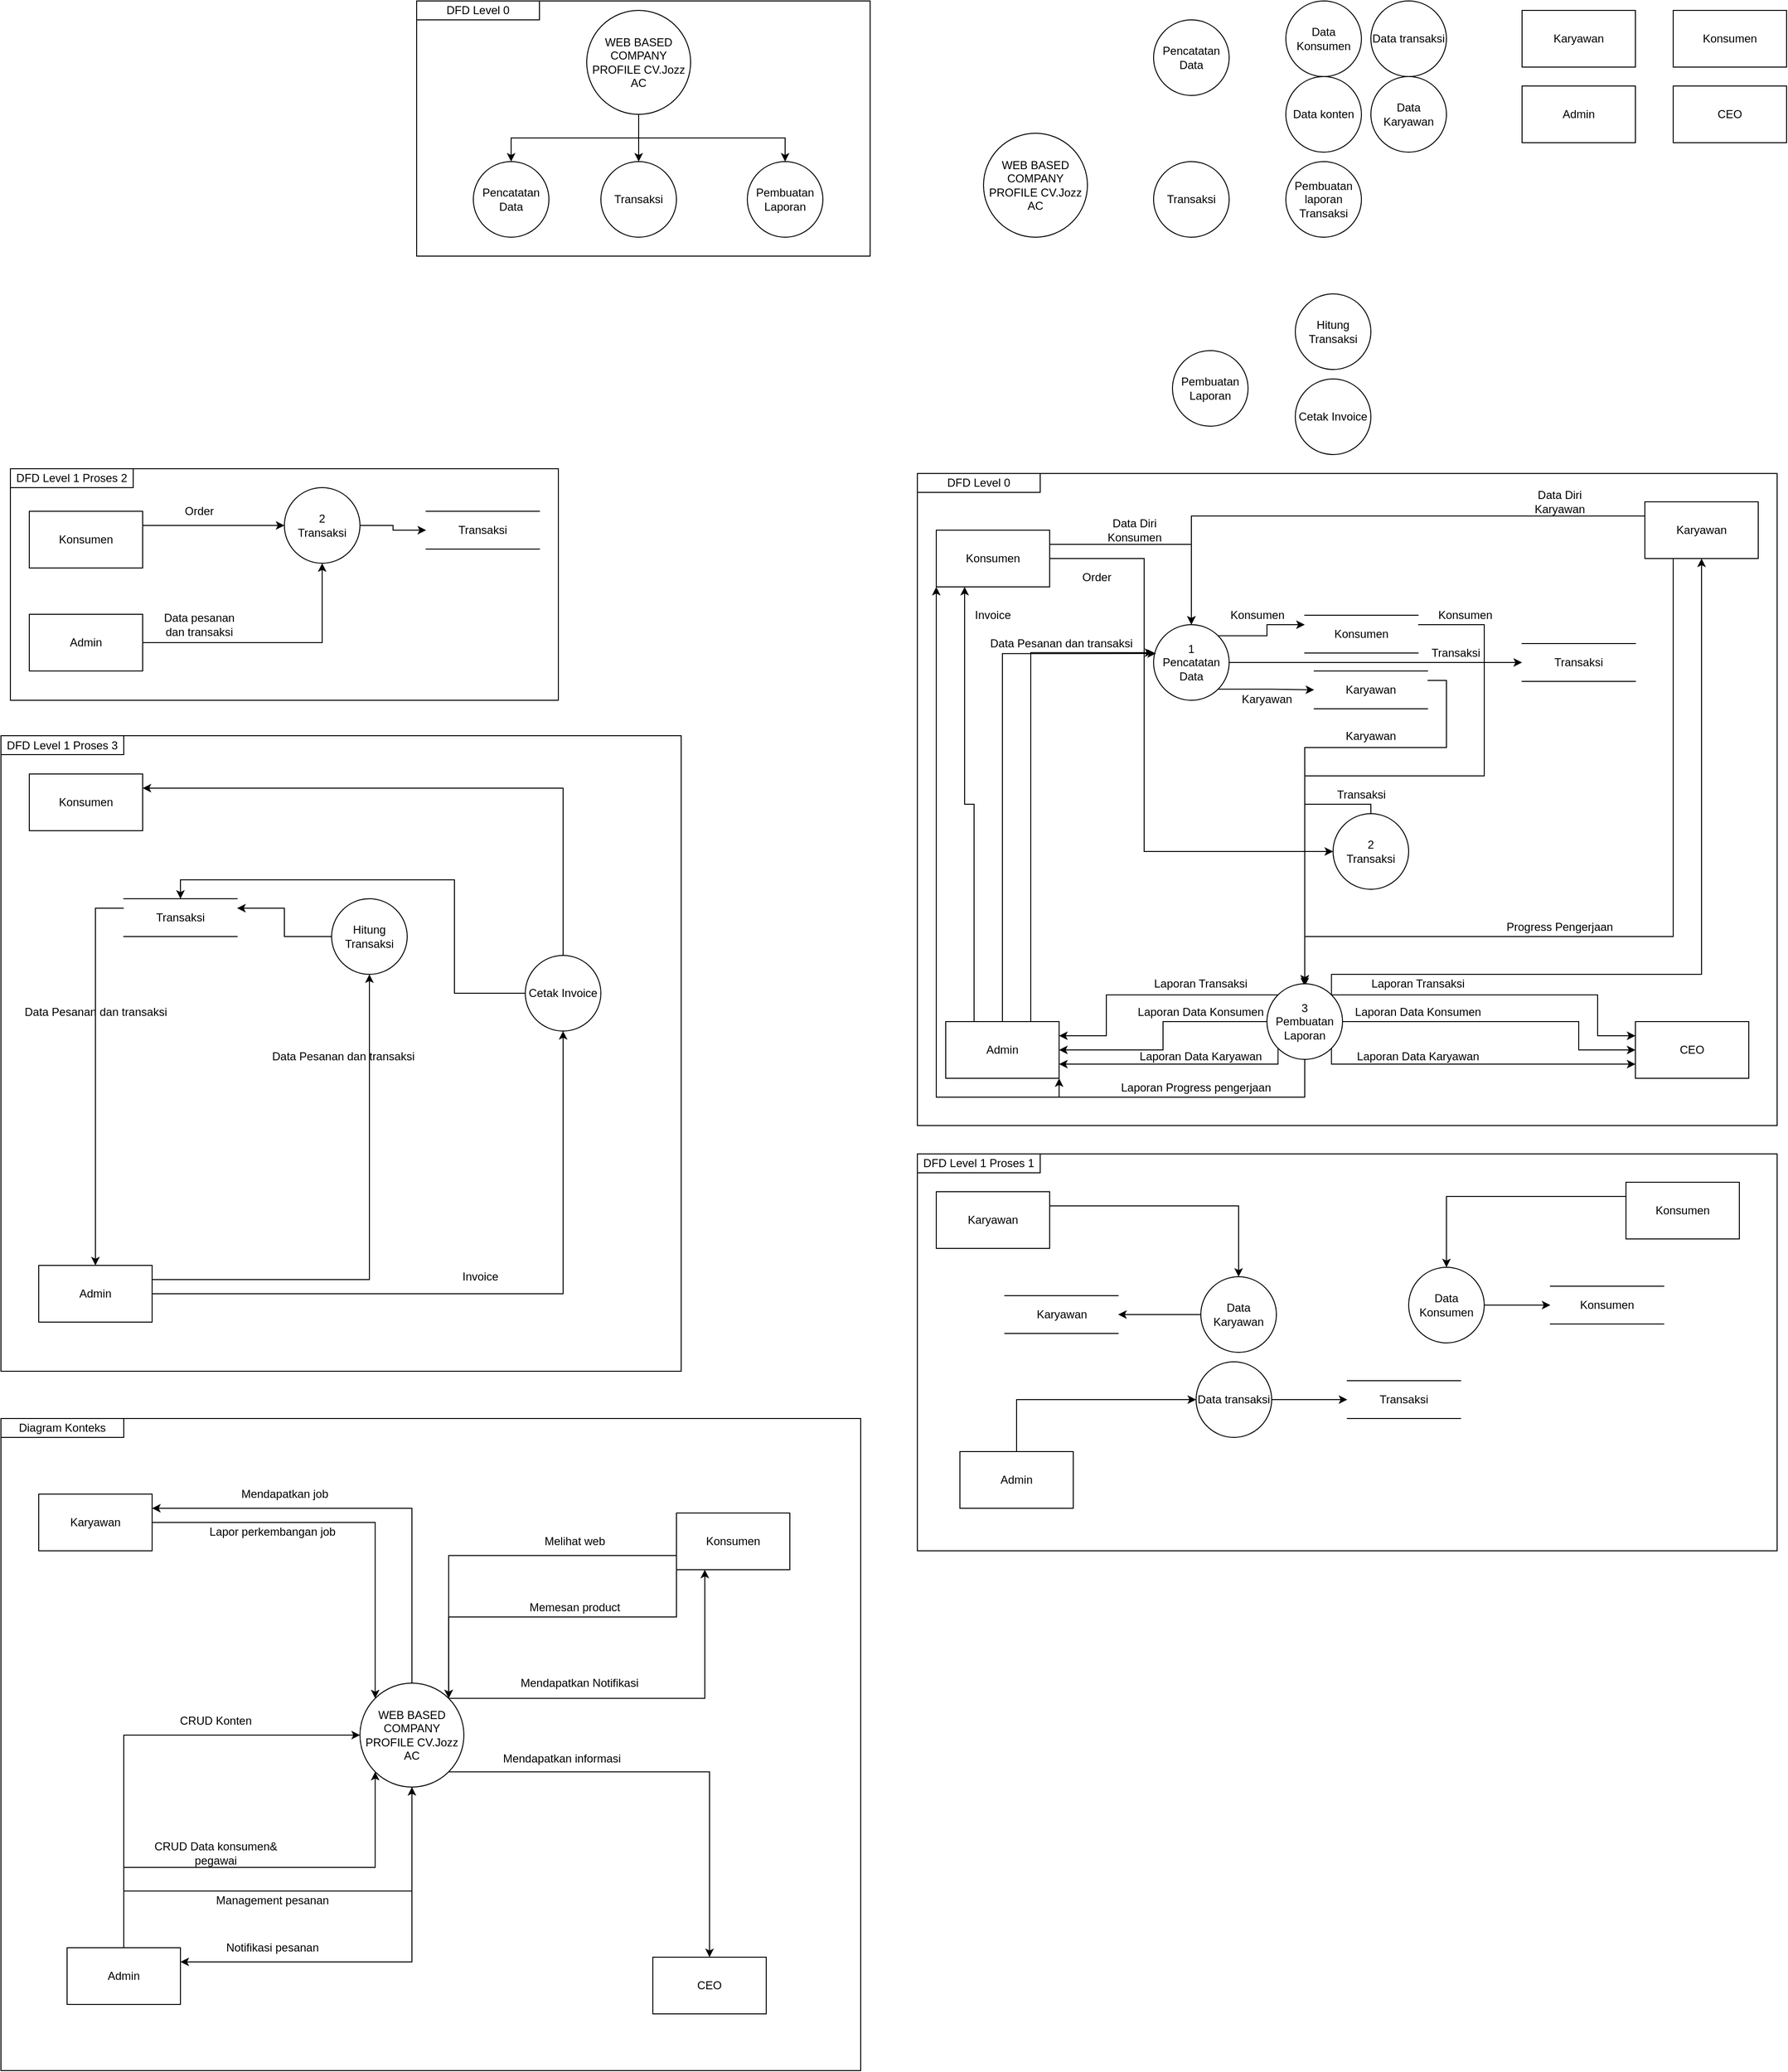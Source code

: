 <mxfile version="13.7.9" type="device"><diagram id="e4v9_pBSgpjCEzxQs9Ko" name="Page-1"><mxGraphModel dx="2707" dy="1027" grid="1" gridSize="10" guides="1" tooltips="1" connect="1" arrows="1" fold="1" page="1" pageScale="1" pageWidth="850" pageHeight="1100" math="0" shadow="0"><root><mxCell id="0"/><mxCell id="1" parent="0"/><mxCell id="_ebCWN8r6KF9D58m2_oJ-21" value="" style="rounded=0;whiteSpace=wrap;html=1;" vertex="1" parent="1"><mxGeometry x="-600" y="30" width="480" height="270" as="geometry"/></mxCell><mxCell id="_ebCWN8r6KF9D58m2_oJ-1" value="Pencatatan Data" style="ellipse;whiteSpace=wrap;html=1;aspect=fixed;" vertex="1" parent="1"><mxGeometry x="-540" y="200" width="80" height="80" as="geometry"/></mxCell><mxCell id="_ebCWN8r6KF9D58m2_oJ-2" value="Pembuatan Laporan" style="ellipse;whiteSpace=wrap;html=1;aspect=fixed;" vertex="1" parent="1"><mxGeometry x="-250" y="200" width="80" height="80" as="geometry"/></mxCell><mxCell id="_ebCWN8r6KF9D58m2_oJ-3" value="Transaksi" style="ellipse;whiteSpace=wrap;html=1;aspect=fixed;" vertex="1" parent="1"><mxGeometry x="-405" y="200" width="80" height="80" as="geometry"/></mxCell><mxCell id="_ebCWN8r6KF9D58m2_oJ-4" value="Data Konsumen" style="ellipse;whiteSpace=wrap;html=1;aspect=fixed;" vertex="1" parent="1"><mxGeometry x="320" y="30" width="80" height="80" as="geometry"/></mxCell><mxCell id="_ebCWN8r6KF9D58m2_oJ-5" value="Data konten" style="ellipse;whiteSpace=wrap;html=1;aspect=fixed;" vertex="1" parent="1"><mxGeometry x="320" y="110" width="80" height="80" as="geometry"/></mxCell><mxCell id="_ebCWN8r6KF9D58m2_oJ-6" value="Data transaksi" style="ellipse;whiteSpace=wrap;html=1;aspect=fixed;" vertex="1" parent="1"><mxGeometry x="410" y="30" width="80" height="80" as="geometry"/></mxCell><mxCell id="_ebCWN8r6KF9D58m2_oJ-7" value="Data Karyawan" style="ellipse;whiteSpace=wrap;html=1;aspect=fixed;" vertex="1" parent="1"><mxGeometry x="410" y="110" width="80" height="80" as="geometry"/></mxCell><mxCell id="_ebCWN8r6KF9D58m2_oJ-8" value="Pembuatan laporan Transaksi" style="ellipse;whiteSpace=wrap;html=1;aspect=fixed;" vertex="1" parent="1"><mxGeometry x="320" y="200" width="80" height="80" as="geometry"/></mxCell><mxCell id="_ebCWN8r6KF9D58m2_oJ-10" value="Hitung Transaksi" style="ellipse;whiteSpace=wrap;html=1;aspect=fixed;" vertex="1" parent="1"><mxGeometry x="330" y="340" width="80" height="80" as="geometry"/></mxCell><mxCell id="_ebCWN8r6KF9D58m2_oJ-11" value="Cetak Invoice" style="ellipse;whiteSpace=wrap;html=1;aspect=fixed;" vertex="1" parent="1"><mxGeometry x="330" y="430" width="80" height="80" as="geometry"/></mxCell><mxCell id="_ebCWN8r6KF9D58m2_oJ-12" value="Karyawan" style="rounded=0;whiteSpace=wrap;html=1;" vertex="1" parent="1"><mxGeometry x="570" y="40" width="120" height="60" as="geometry"/></mxCell><mxCell id="_ebCWN8r6KF9D58m2_oJ-13" value="Konsumen" style="rounded=0;whiteSpace=wrap;html=1;" vertex="1" parent="1"><mxGeometry x="730" y="40" width="120" height="60" as="geometry"/></mxCell><mxCell id="_ebCWN8r6KF9D58m2_oJ-14" value="Admin" style="rounded=0;whiteSpace=wrap;html=1;" vertex="1" parent="1"><mxGeometry x="570" y="120" width="120" height="60" as="geometry"/></mxCell><mxCell id="_ebCWN8r6KF9D58m2_oJ-15" value="CEO" style="rounded=0;whiteSpace=wrap;html=1;" vertex="1" parent="1"><mxGeometry x="730" y="120" width="120" height="60" as="geometry"/></mxCell><mxCell id="_ebCWN8r6KF9D58m2_oJ-16" value="WEB BASED COMPANY PROFILE CV.Jozz AC" style="ellipse;whiteSpace=wrap;html=1;aspect=fixed;" vertex="1" parent="1"><mxGeometry y="170" width="110" height="110" as="geometry"/></mxCell><mxCell id="_ebCWN8r6KF9D58m2_oJ-18" style="edgeStyle=orthogonalEdgeStyle;rounded=0;orthogonalLoop=1;jettySize=auto;html=1;exitX=0.5;exitY=1;exitDx=0;exitDy=0;entryX=0.5;entryY=0;entryDx=0;entryDy=0;" edge="1" parent="1" source="_ebCWN8r6KF9D58m2_oJ-17" target="_ebCWN8r6KF9D58m2_oJ-1"><mxGeometry relative="1" as="geometry"/></mxCell><mxCell id="_ebCWN8r6KF9D58m2_oJ-19" style="edgeStyle=orthogonalEdgeStyle;rounded=0;orthogonalLoop=1;jettySize=auto;html=1;exitX=0.5;exitY=1;exitDx=0;exitDy=0;" edge="1" parent="1" source="_ebCWN8r6KF9D58m2_oJ-17" target="_ebCWN8r6KF9D58m2_oJ-2"><mxGeometry relative="1" as="geometry"/></mxCell><mxCell id="_ebCWN8r6KF9D58m2_oJ-20" style="edgeStyle=orthogonalEdgeStyle;rounded=0;orthogonalLoop=1;jettySize=auto;html=1;exitX=0.5;exitY=1;exitDx=0;exitDy=0;entryX=0.5;entryY=0;entryDx=0;entryDy=0;" edge="1" parent="1" source="_ebCWN8r6KF9D58m2_oJ-17" target="_ebCWN8r6KF9D58m2_oJ-3"><mxGeometry relative="1" as="geometry"/></mxCell><mxCell id="_ebCWN8r6KF9D58m2_oJ-17" value="WEB BASED COMPANY PROFILE CV.Jozz AC" style="ellipse;whiteSpace=wrap;html=1;aspect=fixed;" vertex="1" parent="1"><mxGeometry x="-420" y="40" width="110" height="110" as="geometry"/></mxCell><mxCell id="_ebCWN8r6KF9D58m2_oJ-22" value="DFD Level 0" style="text;html=1;strokeColor=black;fillColor=none;align=center;verticalAlign=middle;whiteSpace=wrap;rounded=0;" vertex="1" parent="1"><mxGeometry x="-600" y="30" width="130" height="20" as="geometry"/></mxCell><mxCell id="_ebCWN8r6KF9D58m2_oJ-24" value="" style="rounded=0;whiteSpace=wrap;html=1;" vertex="1" parent="1"><mxGeometry x="-70" y="530" width="910" height="690" as="geometry"/></mxCell><mxCell id="_ebCWN8r6KF9D58m2_oJ-25" value="DFD Level 0" style="text;html=1;strokeColor=black;fillColor=none;align=center;verticalAlign=middle;whiteSpace=wrap;rounded=0;" vertex="1" parent="1"><mxGeometry x="-70" y="530" width="130" height="20" as="geometry"/></mxCell><mxCell id="_ebCWN8r6KF9D58m2_oJ-26" value="Pencatatan Data" style="ellipse;whiteSpace=wrap;html=1;aspect=fixed;" vertex="1" parent="1"><mxGeometry x="180" y="50" width="80" height="80" as="geometry"/></mxCell><mxCell id="_ebCWN8r6KF9D58m2_oJ-27" value="Pembuatan Laporan" style="ellipse;whiteSpace=wrap;html=1;aspect=fixed;" vertex="1" parent="1"><mxGeometry x="200" y="400" width="80" height="80" as="geometry"/></mxCell><mxCell id="_ebCWN8r6KF9D58m2_oJ-28" value="Transaksi" style="ellipse;whiteSpace=wrap;html=1;aspect=fixed;" vertex="1" parent="1"><mxGeometry x="180" y="200" width="80" height="80" as="geometry"/></mxCell><mxCell id="_ebCWN8r6KF9D58m2_oJ-40" style="edgeStyle=orthogonalEdgeStyle;rounded=0;orthogonalLoop=1;jettySize=auto;html=1;exitX=1;exitY=0;exitDx=0;exitDy=0;entryX=0;entryY=0.25;entryDx=0;entryDy=0;" edge="1" parent="1" source="_ebCWN8r6KF9D58m2_oJ-29" target="_ebCWN8r6KF9D58m2_oJ-37"><mxGeometry relative="1" as="geometry"/></mxCell><mxCell id="_ebCWN8r6KF9D58m2_oJ-41" style="edgeStyle=orthogonalEdgeStyle;rounded=0;orthogonalLoop=1;jettySize=auto;html=1;exitX=1;exitY=1;exitDx=0;exitDy=0;entryX=0;entryY=0.5;entryDx=0;entryDy=0;" edge="1" parent="1" source="_ebCWN8r6KF9D58m2_oJ-29" target="_ebCWN8r6KF9D58m2_oJ-39"><mxGeometry relative="1" as="geometry"/></mxCell><mxCell id="_ebCWN8r6KF9D58m2_oJ-57" style="edgeStyle=orthogonalEdgeStyle;rounded=0;orthogonalLoop=1;jettySize=auto;html=1;exitX=1;exitY=0.5;exitDx=0;exitDy=0;entryX=0;entryY=0.5;entryDx=0;entryDy=0;" edge="1" parent="1" source="_ebCWN8r6KF9D58m2_oJ-29" target="_ebCWN8r6KF9D58m2_oJ-56"><mxGeometry relative="1" as="geometry"><Array as="points"><mxPoint x="560" y="730"/></Array></mxGeometry></mxCell><mxCell id="_ebCWN8r6KF9D58m2_oJ-29" value="1&lt;br&gt;Pencatatan Data" style="ellipse;whiteSpace=wrap;html=1;aspect=fixed;" vertex="1" parent="1"><mxGeometry x="180" y="690" width="80" height="80" as="geometry"/></mxCell><mxCell id="_ebCWN8r6KF9D58m2_oJ-42" style="edgeStyle=orthogonalEdgeStyle;rounded=0;orthogonalLoop=1;jettySize=auto;html=1;exitX=0;exitY=0.25;exitDx=0;exitDy=0;entryX=0.5;entryY=0;entryDx=0;entryDy=0;" edge="1" parent="1" source="_ebCWN8r6KF9D58m2_oJ-30" target="_ebCWN8r6KF9D58m2_oJ-29"><mxGeometry relative="1" as="geometry"/></mxCell><mxCell id="_ebCWN8r6KF9D58m2_oJ-72" style="edgeStyle=orthogonalEdgeStyle;rounded=0;orthogonalLoop=1;jettySize=auto;html=1;exitX=0.25;exitY=1;exitDx=0;exitDy=0;" edge="1" parent="1" source="_ebCWN8r6KF9D58m2_oJ-30" target="_ebCWN8r6KF9D58m2_oJ-45"><mxGeometry relative="1" as="geometry"><Array as="points"><mxPoint x="730" y="1020"/><mxPoint x="340" y="1020"/></Array></mxGeometry></mxCell><mxCell id="_ebCWN8r6KF9D58m2_oJ-30" value="Karyawan" style="rounded=0;whiteSpace=wrap;html=1;" vertex="1" parent="1"><mxGeometry x="700" y="560" width="120" height="60" as="geometry"/></mxCell><mxCell id="_ebCWN8r6KF9D58m2_oJ-34" style="edgeStyle=orthogonalEdgeStyle;rounded=0;orthogonalLoop=1;jettySize=auto;html=1;exitX=1;exitY=0.25;exitDx=0;exitDy=0;entryX=0.5;entryY=0;entryDx=0;entryDy=0;" edge="1" parent="1" source="_ebCWN8r6KF9D58m2_oJ-31" target="_ebCWN8r6KF9D58m2_oJ-29"><mxGeometry relative="1" as="geometry"/></mxCell><mxCell id="_ebCWN8r6KF9D58m2_oJ-52" style="edgeStyle=orthogonalEdgeStyle;rounded=0;orthogonalLoop=1;jettySize=auto;html=1;exitX=1;exitY=0.5;exitDx=0;exitDy=0;entryX=0;entryY=0.5;entryDx=0;entryDy=0;" edge="1" parent="1" source="_ebCWN8r6KF9D58m2_oJ-31" target="_ebCWN8r6KF9D58m2_oJ-44"><mxGeometry relative="1" as="geometry"><Array as="points"><mxPoint x="170" y="620"/><mxPoint x="170" y="930"/></Array></mxGeometry></mxCell><mxCell id="_ebCWN8r6KF9D58m2_oJ-31" value="Konsumen" style="rounded=0;whiteSpace=wrap;html=1;" vertex="1" parent="1"><mxGeometry x="-50" y="590" width="120" height="60" as="geometry"/></mxCell><mxCell id="_ebCWN8r6KF9D58m2_oJ-32" value="CEO" style="rounded=0;whiteSpace=wrap;html=1;" vertex="1" parent="1"><mxGeometry x="690" y="1110" width="120" height="60" as="geometry"/></mxCell><mxCell id="_ebCWN8r6KF9D58m2_oJ-85" style="edgeStyle=orthogonalEdgeStyle;rounded=0;orthogonalLoop=1;jettySize=auto;html=1;exitX=0.5;exitY=0;exitDx=0;exitDy=0;entryX=0.031;entryY=0.382;entryDx=0;entryDy=0;entryPerimeter=0;" edge="1" parent="1" source="_ebCWN8r6KF9D58m2_oJ-33" target="_ebCWN8r6KF9D58m2_oJ-29"><mxGeometry relative="1" as="geometry"><Array as="points"><mxPoint x="20" y="721"/></Array></mxGeometry></mxCell><mxCell id="_ebCWN8r6KF9D58m2_oJ-86" style="edgeStyle=orthogonalEdgeStyle;rounded=0;orthogonalLoop=1;jettySize=auto;html=1;exitX=0.75;exitY=0;exitDx=0;exitDy=0;entryX=-0.004;entryY=0.37;entryDx=0;entryDy=0;entryPerimeter=0;" edge="1" parent="1" source="_ebCWN8r6KF9D58m2_oJ-33" target="_ebCWN8r6KF9D58m2_oJ-29"><mxGeometry relative="1" as="geometry"/></mxCell><mxCell id="_ebCWN8r6KF9D58m2_oJ-89" style="edgeStyle=orthogonalEdgeStyle;rounded=0;orthogonalLoop=1;jettySize=auto;html=1;exitX=0.25;exitY=0;exitDx=0;exitDy=0;entryX=0.25;entryY=1;entryDx=0;entryDy=0;" edge="1" parent="1" source="_ebCWN8r6KF9D58m2_oJ-33" target="_ebCWN8r6KF9D58m2_oJ-31"><mxGeometry relative="1" as="geometry"/></mxCell><mxCell id="_ebCWN8r6KF9D58m2_oJ-33" value="Admin" style="rounded=0;whiteSpace=wrap;html=1;" vertex="1" parent="1"><mxGeometry x="-40" y="1110" width="120" height="60" as="geometry"/></mxCell><mxCell id="_ebCWN8r6KF9D58m2_oJ-35" value="Data Diri Konsumen" style="text;html=1;strokeColor=none;fillColor=none;align=center;verticalAlign=middle;whiteSpace=wrap;rounded=0;" vertex="1" parent="1"><mxGeometry x="110" y="580" width="100" height="20" as="geometry"/></mxCell><mxCell id="_ebCWN8r6KF9D58m2_oJ-47" style="edgeStyle=orthogonalEdgeStyle;rounded=0;orthogonalLoop=1;jettySize=auto;html=1;exitX=1;exitY=0.25;exitDx=0;exitDy=0;entryX=0.5;entryY=0;entryDx=0;entryDy=0;" edge="1" parent="1" source="_ebCWN8r6KF9D58m2_oJ-37" target="_ebCWN8r6KF9D58m2_oJ-45"><mxGeometry relative="1" as="geometry"><mxPoint x="370" y="895" as="targetPoint"/><Array as="points"><mxPoint x="530" y="690"/><mxPoint x="530" y="850"/><mxPoint x="340" y="850"/></Array></mxGeometry></mxCell><mxCell id="_ebCWN8r6KF9D58m2_oJ-37" value="Konsumen" style="shape=partialRectangle;whiteSpace=wrap;html=1;left=0;right=0;fillColor=none;" vertex="1" parent="1"><mxGeometry x="340" y="680" width="120" height="40" as="geometry"/></mxCell><mxCell id="_ebCWN8r6KF9D58m2_oJ-48" style="edgeStyle=orthogonalEdgeStyle;rounded=0;orthogonalLoop=1;jettySize=auto;html=1;exitX=1;exitY=0.25;exitDx=0;exitDy=0;" edge="1" parent="1" source="_ebCWN8r6KF9D58m2_oJ-39"><mxGeometry relative="1" as="geometry"><mxPoint x="340" y="1072.743" as="targetPoint"/><Array as="points"><mxPoint x="490" y="749"/><mxPoint x="490" y="820"/><mxPoint x="340" y="820"/></Array></mxGeometry></mxCell><mxCell id="_ebCWN8r6KF9D58m2_oJ-39" value="Karyawan" style="shape=partialRectangle;whiteSpace=wrap;html=1;left=0;right=0;fillColor=none;" vertex="1" parent="1"><mxGeometry x="350" y="739" width="120" height="40" as="geometry"/></mxCell><mxCell id="_ebCWN8r6KF9D58m2_oJ-43" value="Data Diri Karyawan" style="text;html=1;strokeColor=none;fillColor=none;align=center;verticalAlign=middle;whiteSpace=wrap;rounded=0;" vertex="1" parent="1"><mxGeometry x="560" y="550" width="100" height="20" as="geometry"/></mxCell><mxCell id="_ebCWN8r6KF9D58m2_oJ-54" style="edgeStyle=orthogonalEdgeStyle;rounded=0;orthogonalLoop=1;jettySize=auto;html=1;exitX=0.5;exitY=0;exitDx=0;exitDy=0;entryX=0.5;entryY=0;entryDx=0;entryDy=0;" edge="1" parent="1" source="_ebCWN8r6KF9D58m2_oJ-44" target="_ebCWN8r6KF9D58m2_oJ-45"><mxGeometry relative="1" as="geometry"><Array as="points"><mxPoint x="410" y="880"/><mxPoint x="340" y="880"/></Array></mxGeometry></mxCell><mxCell id="_ebCWN8r6KF9D58m2_oJ-44" value="2&lt;br&gt;Transaksi" style="ellipse;whiteSpace=wrap;html=1;aspect=fixed;" vertex="1" parent="1"><mxGeometry x="370" y="890" width="80" height="80" as="geometry"/></mxCell><mxCell id="_ebCWN8r6KF9D58m2_oJ-64" style="edgeStyle=orthogonalEdgeStyle;rounded=0;orthogonalLoop=1;jettySize=auto;html=1;exitX=0;exitY=0;exitDx=0;exitDy=0;entryX=1;entryY=0.25;entryDx=0;entryDy=0;" edge="1" parent="1" source="_ebCWN8r6KF9D58m2_oJ-45" target="_ebCWN8r6KF9D58m2_oJ-33"><mxGeometry relative="1" as="geometry"><Array as="points"><mxPoint x="130" y="1082"/><mxPoint x="130" y="1125"/></Array></mxGeometry></mxCell><mxCell id="_ebCWN8r6KF9D58m2_oJ-65" style="edgeStyle=orthogonalEdgeStyle;rounded=0;orthogonalLoop=1;jettySize=auto;html=1;exitX=0;exitY=0.5;exitDx=0;exitDy=0;entryX=1;entryY=0.5;entryDx=0;entryDy=0;" edge="1" parent="1" source="_ebCWN8r6KF9D58m2_oJ-45" target="_ebCWN8r6KF9D58m2_oJ-33"><mxGeometry relative="1" as="geometry"/></mxCell><mxCell id="_ebCWN8r6KF9D58m2_oJ-66" style="edgeStyle=orthogonalEdgeStyle;rounded=0;orthogonalLoop=1;jettySize=auto;html=1;exitX=0;exitY=1;exitDx=0;exitDy=0;entryX=1;entryY=0.75;entryDx=0;entryDy=0;" edge="1" parent="1" source="_ebCWN8r6KF9D58m2_oJ-45" target="_ebCWN8r6KF9D58m2_oJ-33"><mxGeometry relative="1" as="geometry"><Array as="points"><mxPoint x="312" y="1155"/></Array></mxGeometry></mxCell><mxCell id="_ebCWN8r6KF9D58m2_oJ-67" style="edgeStyle=orthogonalEdgeStyle;rounded=0;orthogonalLoop=1;jettySize=auto;html=1;exitX=1;exitY=0;exitDx=0;exitDy=0;entryX=0;entryY=0.25;entryDx=0;entryDy=0;" edge="1" parent="1" source="_ebCWN8r6KF9D58m2_oJ-45" target="_ebCWN8r6KF9D58m2_oJ-32"><mxGeometry relative="1" as="geometry"><Array as="points"><mxPoint x="650" y="1082"/><mxPoint x="650" y="1125"/></Array></mxGeometry></mxCell><mxCell id="_ebCWN8r6KF9D58m2_oJ-68" style="edgeStyle=orthogonalEdgeStyle;rounded=0;orthogonalLoop=1;jettySize=auto;html=1;exitX=1;exitY=0.5;exitDx=0;exitDy=0;" edge="1" parent="1" source="_ebCWN8r6KF9D58m2_oJ-45" target="_ebCWN8r6KF9D58m2_oJ-32"><mxGeometry relative="1" as="geometry"><Array as="points"><mxPoint x="630" y="1110"/><mxPoint x="630" y="1140"/></Array></mxGeometry></mxCell><mxCell id="_ebCWN8r6KF9D58m2_oJ-69" style="edgeStyle=orthogonalEdgeStyle;rounded=0;orthogonalLoop=1;jettySize=auto;html=1;exitX=1;exitY=1;exitDx=0;exitDy=0;entryX=0;entryY=0.75;entryDx=0;entryDy=0;" edge="1" parent="1" source="_ebCWN8r6KF9D58m2_oJ-45" target="_ebCWN8r6KF9D58m2_oJ-32"><mxGeometry relative="1" as="geometry"><Array as="points"><mxPoint x="368" y="1155"/></Array></mxGeometry></mxCell><mxCell id="_ebCWN8r6KF9D58m2_oJ-70" style="edgeStyle=orthogonalEdgeStyle;rounded=0;orthogonalLoop=1;jettySize=auto;html=1;exitX=1;exitY=0;exitDx=0;exitDy=0;" edge="1" parent="1" source="_ebCWN8r6KF9D58m2_oJ-45" target="_ebCWN8r6KF9D58m2_oJ-30"><mxGeometry relative="1" as="geometry"><Array as="points"><mxPoint x="368" y="1060"/><mxPoint x="760" y="1060"/></Array></mxGeometry></mxCell><mxCell id="_ebCWN8r6KF9D58m2_oJ-76" style="edgeStyle=orthogonalEdgeStyle;rounded=0;orthogonalLoop=1;jettySize=auto;html=1;exitX=0.5;exitY=1;exitDx=0;exitDy=0;entryX=1;entryY=1;entryDx=0;entryDy=0;" edge="1" parent="1" source="_ebCWN8r6KF9D58m2_oJ-45" target="_ebCWN8r6KF9D58m2_oJ-33"><mxGeometry relative="1" as="geometry"/></mxCell><mxCell id="_ebCWN8r6KF9D58m2_oJ-88" style="edgeStyle=orthogonalEdgeStyle;rounded=0;orthogonalLoop=1;jettySize=auto;html=1;exitX=0.5;exitY=1;exitDx=0;exitDy=0;" edge="1" parent="1" source="_ebCWN8r6KF9D58m2_oJ-45" target="_ebCWN8r6KF9D58m2_oJ-31"><mxGeometry relative="1" as="geometry"><Array as="points"><mxPoint x="340" y="1190"/><mxPoint x="-50" y="1190"/></Array></mxGeometry></mxCell><mxCell id="_ebCWN8r6KF9D58m2_oJ-45" value="3&lt;br&gt;Pembuatan Laporan" style="ellipse;whiteSpace=wrap;html=1;aspect=fixed;" vertex="1" parent="1"><mxGeometry x="300" y="1070" width="80" height="80" as="geometry"/></mxCell><mxCell id="_ebCWN8r6KF9D58m2_oJ-49" value="Konsumen" style="text;html=1;strokeColor=none;fillColor=none;align=center;verticalAlign=middle;whiteSpace=wrap;rounded=0;" vertex="1" parent="1"><mxGeometry x="460" y="670" width="100" height="20" as="geometry"/></mxCell><mxCell id="_ebCWN8r6KF9D58m2_oJ-50" value="Karyawan" style="text;html=1;strokeColor=none;fillColor=none;align=center;verticalAlign=middle;whiteSpace=wrap;rounded=0;" vertex="1" parent="1"><mxGeometry x="360" y="798" width="100" height="20" as="geometry"/></mxCell><mxCell id="_ebCWN8r6KF9D58m2_oJ-53" value="Order" style="text;html=1;strokeColor=none;fillColor=none;align=center;verticalAlign=middle;whiteSpace=wrap;rounded=0;" vertex="1" parent="1"><mxGeometry x="70" y="630" width="100" height="20" as="geometry"/></mxCell><mxCell id="_ebCWN8r6KF9D58m2_oJ-55" value="Transaksi" style="text;html=1;strokeColor=none;fillColor=none;align=center;verticalAlign=middle;whiteSpace=wrap;rounded=0;" vertex="1" parent="1"><mxGeometry x="350" y="860" width="100" height="20" as="geometry"/></mxCell><mxCell id="_ebCWN8r6KF9D58m2_oJ-56" value="Transaksi" style="shape=partialRectangle;whiteSpace=wrap;html=1;left=0;right=0;fillColor=none;" vertex="1" parent="1"><mxGeometry x="570" y="710" width="120" height="40" as="geometry"/></mxCell><mxCell id="_ebCWN8r6KF9D58m2_oJ-59" value="Konsumen" style="text;html=1;strokeColor=none;fillColor=none;align=center;verticalAlign=middle;whiteSpace=wrap;rounded=0;" vertex="1" parent="1"><mxGeometry x="240" y="670" width="100" height="20" as="geometry"/></mxCell><mxCell id="_ebCWN8r6KF9D58m2_oJ-60" value="Karyawan" style="text;html=1;strokeColor=none;fillColor=none;align=center;verticalAlign=middle;whiteSpace=wrap;rounded=0;" vertex="1" parent="1"><mxGeometry x="250" y="759" width="100" height="20" as="geometry"/></mxCell><mxCell id="_ebCWN8r6KF9D58m2_oJ-61" value="Transaksi" style="text;html=1;strokeColor=none;fillColor=none;align=center;verticalAlign=middle;whiteSpace=wrap;rounded=0;" vertex="1" parent="1"><mxGeometry x="450" y="710" width="100" height="20" as="geometry"/></mxCell><mxCell id="_ebCWN8r6KF9D58m2_oJ-75" value="Progress Pengerjaan" style="text;html=1;strokeColor=none;fillColor=none;align=center;verticalAlign=middle;whiteSpace=wrap;rounded=0;" vertex="1" parent="1"><mxGeometry x="530" y="1000" width="160" height="20" as="geometry"/></mxCell><mxCell id="_ebCWN8r6KF9D58m2_oJ-77" value="Laporan Transaksi" style="text;html=1;strokeColor=none;fillColor=none;align=center;verticalAlign=middle;whiteSpace=wrap;rounded=0;" vertex="1" parent="1"><mxGeometry x="150" y="1060" width="160" height="20" as="geometry"/></mxCell><mxCell id="_ebCWN8r6KF9D58m2_oJ-78" value="Laporan Data Konsumen" style="text;html=1;strokeColor=none;fillColor=none;align=center;verticalAlign=middle;whiteSpace=wrap;rounded=0;" vertex="1" parent="1"><mxGeometry x="150" y="1090" width="160" height="20" as="geometry"/></mxCell><mxCell id="_ebCWN8r6KF9D58m2_oJ-80" value="Laporan Data Karyawan" style="text;html=1;strokeColor=none;fillColor=none;align=center;verticalAlign=middle;whiteSpace=wrap;rounded=0;" vertex="1" parent="1"><mxGeometry x="150" y="1137" width="160" height="20" as="geometry"/></mxCell><mxCell id="_ebCWN8r6KF9D58m2_oJ-81" value="Laporan Progress pengerjaan" style="text;html=1;strokeColor=none;fillColor=none;align=center;verticalAlign=middle;whiteSpace=wrap;rounded=0;" vertex="1" parent="1"><mxGeometry x="140" y="1170" width="170" height="20" as="geometry"/></mxCell><mxCell id="_ebCWN8r6KF9D58m2_oJ-82" value="Laporan Transaksi" style="text;html=1;strokeColor=none;fillColor=none;align=center;verticalAlign=middle;whiteSpace=wrap;rounded=0;" vertex="1" parent="1"><mxGeometry x="380" y="1060" width="160" height="20" as="geometry"/></mxCell><mxCell id="_ebCWN8r6KF9D58m2_oJ-83" value="Laporan Data Konsumen" style="text;html=1;strokeColor=none;fillColor=none;align=center;verticalAlign=middle;whiteSpace=wrap;rounded=0;" vertex="1" parent="1"><mxGeometry x="380" y="1090" width="160" height="20" as="geometry"/></mxCell><mxCell id="_ebCWN8r6KF9D58m2_oJ-84" value="Laporan Data Karyawan" style="text;html=1;strokeColor=none;fillColor=none;align=center;verticalAlign=middle;whiteSpace=wrap;rounded=0;" vertex="1" parent="1"><mxGeometry x="380" y="1137" width="160" height="20" as="geometry"/></mxCell><mxCell id="_ebCWN8r6KF9D58m2_oJ-87" value="Data Pesanan dan transaksi" style="text;html=1;strokeColor=none;fillColor=none;align=center;verticalAlign=middle;whiteSpace=wrap;rounded=0;" vertex="1" parent="1"><mxGeometry x="5" y="700" width="155" height="20" as="geometry"/></mxCell><mxCell id="_ebCWN8r6KF9D58m2_oJ-90" value="Invoice" style="text;html=1;strokeColor=none;fillColor=none;align=center;verticalAlign=middle;whiteSpace=wrap;rounded=0;" vertex="1" parent="1"><mxGeometry x="-40" y="670" width="100" height="20" as="geometry"/></mxCell><mxCell id="_ebCWN8r6KF9D58m2_oJ-92" value="" style="rounded=0;whiteSpace=wrap;html=1;" vertex="1" parent="1"><mxGeometry x="-70" y="1250" width="910" height="420" as="geometry"/></mxCell><mxCell id="_ebCWN8r6KF9D58m2_oJ-93" value="DFD Level 1 Proses 1" style="text;html=1;strokeColor=black;fillColor=none;align=center;verticalAlign=middle;whiteSpace=wrap;rounded=0;" vertex="1" parent="1"><mxGeometry x="-70" y="1250" width="130" height="20" as="geometry"/></mxCell><mxCell id="_ebCWN8r6KF9D58m2_oJ-104" style="edgeStyle=orthogonalEdgeStyle;rounded=0;orthogonalLoop=1;jettySize=auto;html=1;exitX=1;exitY=0.25;exitDx=0;exitDy=0;entryX=0.5;entryY=0;entryDx=0;entryDy=0;" edge="1" parent="1" source="_ebCWN8r6KF9D58m2_oJ-94" target="_ebCWN8r6KF9D58m2_oJ-100"><mxGeometry relative="1" as="geometry"/></mxCell><mxCell id="_ebCWN8r6KF9D58m2_oJ-94" value="Karyawan" style="rounded=0;whiteSpace=wrap;html=1;" vertex="1" parent="1"><mxGeometry x="-50" y="1290" width="120" height="60" as="geometry"/></mxCell><mxCell id="_ebCWN8r6KF9D58m2_oJ-101" style="edgeStyle=orthogonalEdgeStyle;rounded=0;orthogonalLoop=1;jettySize=auto;html=1;exitX=0;exitY=0.25;exitDx=0;exitDy=0;entryX=0.5;entryY=0;entryDx=0;entryDy=0;" edge="1" parent="1" source="_ebCWN8r6KF9D58m2_oJ-95" target="_ebCWN8r6KF9D58m2_oJ-98"><mxGeometry relative="1" as="geometry"/></mxCell><mxCell id="_ebCWN8r6KF9D58m2_oJ-95" value="Konsumen" style="rounded=0;whiteSpace=wrap;html=1;" vertex="1" parent="1"><mxGeometry x="680" y="1280" width="120" height="60" as="geometry"/></mxCell><mxCell id="_ebCWN8r6KF9D58m2_oJ-106" style="edgeStyle=orthogonalEdgeStyle;rounded=0;orthogonalLoop=1;jettySize=auto;html=1;exitX=0.5;exitY=0;exitDx=0;exitDy=0;entryX=0;entryY=0.5;entryDx=0;entryDy=0;" edge="1" parent="1" source="_ebCWN8r6KF9D58m2_oJ-96" target="_ebCWN8r6KF9D58m2_oJ-99"><mxGeometry relative="1" as="geometry"/></mxCell><mxCell id="_ebCWN8r6KF9D58m2_oJ-96" value="Admin" style="rounded=0;whiteSpace=wrap;html=1;" vertex="1" parent="1"><mxGeometry x="-25" y="1565" width="120" height="60" as="geometry"/></mxCell><mxCell id="_ebCWN8r6KF9D58m2_oJ-103" style="edgeStyle=orthogonalEdgeStyle;rounded=0;orthogonalLoop=1;jettySize=auto;html=1;exitX=1;exitY=0.5;exitDx=0;exitDy=0;entryX=0;entryY=0.5;entryDx=0;entryDy=0;" edge="1" parent="1" source="_ebCWN8r6KF9D58m2_oJ-98" target="_ebCWN8r6KF9D58m2_oJ-102"><mxGeometry relative="1" as="geometry"/></mxCell><mxCell id="_ebCWN8r6KF9D58m2_oJ-98" value="Data Konsumen" style="ellipse;whiteSpace=wrap;html=1;aspect=fixed;" vertex="1" parent="1"><mxGeometry x="450" y="1370" width="80" height="80" as="geometry"/></mxCell><mxCell id="_ebCWN8r6KF9D58m2_oJ-108" style="edgeStyle=orthogonalEdgeStyle;rounded=0;orthogonalLoop=1;jettySize=auto;html=1;exitX=1;exitY=0.5;exitDx=0;exitDy=0;entryX=0;entryY=0.5;entryDx=0;entryDy=0;" edge="1" parent="1" source="_ebCWN8r6KF9D58m2_oJ-99" target="_ebCWN8r6KF9D58m2_oJ-107"><mxGeometry relative="1" as="geometry"/></mxCell><mxCell id="_ebCWN8r6KF9D58m2_oJ-99" value="Data transaksi" style="ellipse;whiteSpace=wrap;html=1;aspect=fixed;" vertex="1" parent="1"><mxGeometry x="225" y="1470" width="80" height="80" as="geometry"/></mxCell><mxCell id="_ebCWN8r6KF9D58m2_oJ-109" style="edgeStyle=orthogonalEdgeStyle;rounded=0;orthogonalLoop=1;jettySize=auto;html=1;exitX=0;exitY=0.5;exitDx=0;exitDy=0;entryX=1;entryY=0.5;entryDx=0;entryDy=0;" edge="1" parent="1" source="_ebCWN8r6KF9D58m2_oJ-100" target="_ebCWN8r6KF9D58m2_oJ-105"><mxGeometry relative="1" as="geometry"/></mxCell><mxCell id="_ebCWN8r6KF9D58m2_oJ-100" value="Data Karyawan" style="ellipse;whiteSpace=wrap;html=1;aspect=fixed;" vertex="1" parent="1"><mxGeometry x="230" y="1380" width="80" height="80" as="geometry"/></mxCell><mxCell id="_ebCWN8r6KF9D58m2_oJ-102" value="Konsumen" style="shape=partialRectangle;whiteSpace=wrap;html=1;left=0;right=0;fillColor=none;" vertex="1" parent="1"><mxGeometry x="600" y="1390" width="120" height="40" as="geometry"/></mxCell><mxCell id="_ebCWN8r6KF9D58m2_oJ-105" value="Karyawan" style="shape=partialRectangle;whiteSpace=wrap;html=1;left=0;right=0;fillColor=none;" vertex="1" parent="1"><mxGeometry x="22.5" y="1400" width="120" height="40" as="geometry"/></mxCell><mxCell id="_ebCWN8r6KF9D58m2_oJ-107" value="Transaksi" style="shape=partialRectangle;whiteSpace=wrap;html=1;left=0;right=0;fillColor=none;" vertex="1" parent="1"><mxGeometry x="385" y="1490" width="120" height="40" as="geometry"/></mxCell><mxCell id="_ebCWN8r6KF9D58m2_oJ-111" value="" style="rounded=0;whiteSpace=wrap;html=1;" vertex="1" parent="1"><mxGeometry x="-1030" y="525" width="580" height="245" as="geometry"/></mxCell><mxCell id="_ebCWN8r6KF9D58m2_oJ-112" value="DFD Level 1 Proses 2" style="text;html=1;strokeColor=black;fillColor=none;align=center;verticalAlign=middle;whiteSpace=wrap;rounded=0;" vertex="1" parent="1"><mxGeometry x="-1030" y="525" width="130" height="20" as="geometry"/></mxCell><mxCell id="_ebCWN8r6KF9D58m2_oJ-116" style="edgeStyle=orthogonalEdgeStyle;rounded=0;orthogonalLoop=1;jettySize=auto;html=1;exitX=1;exitY=0.25;exitDx=0;exitDy=0;entryX=0;entryY=0.5;entryDx=0;entryDy=0;" edge="1" parent="1" source="_ebCWN8r6KF9D58m2_oJ-113" target="_ebCWN8r6KF9D58m2_oJ-114"><mxGeometry relative="1" as="geometry"/></mxCell><mxCell id="_ebCWN8r6KF9D58m2_oJ-113" value="Konsumen" style="rounded=0;whiteSpace=wrap;html=1;" vertex="1" parent="1"><mxGeometry x="-1010" y="570" width="120" height="60" as="geometry"/></mxCell><mxCell id="_ebCWN8r6KF9D58m2_oJ-120" style="edgeStyle=orthogonalEdgeStyle;rounded=0;orthogonalLoop=1;jettySize=auto;html=1;exitX=1;exitY=0.5;exitDx=0;exitDy=0;entryX=0;entryY=0.5;entryDx=0;entryDy=0;" edge="1" parent="1" source="_ebCWN8r6KF9D58m2_oJ-114" target="_ebCWN8r6KF9D58m2_oJ-119"><mxGeometry relative="1" as="geometry"/></mxCell><mxCell id="_ebCWN8r6KF9D58m2_oJ-114" value="2&lt;br&gt;Transaksi" style="ellipse;whiteSpace=wrap;html=1;aspect=fixed;" vertex="1" parent="1"><mxGeometry x="-740" y="545" width="80" height="80" as="geometry"/></mxCell><mxCell id="_ebCWN8r6KF9D58m2_oJ-118" style="edgeStyle=orthogonalEdgeStyle;rounded=0;orthogonalLoop=1;jettySize=auto;html=1;exitX=1;exitY=0.5;exitDx=0;exitDy=0;" edge="1" parent="1" source="_ebCWN8r6KF9D58m2_oJ-115" target="_ebCWN8r6KF9D58m2_oJ-114"><mxGeometry relative="1" as="geometry"/></mxCell><mxCell id="_ebCWN8r6KF9D58m2_oJ-115" value="Admin" style="rounded=0;whiteSpace=wrap;html=1;" vertex="1" parent="1"><mxGeometry x="-1010" y="679" width="120" height="60" as="geometry"/></mxCell><mxCell id="_ebCWN8r6KF9D58m2_oJ-119" value="Transaksi" style="shape=partialRectangle;whiteSpace=wrap;html=1;left=0;right=0;fillColor=none;" vertex="1" parent="1"><mxGeometry x="-590" y="570" width="120" height="40" as="geometry"/></mxCell><mxCell id="_ebCWN8r6KF9D58m2_oJ-121" value="Order" style="text;html=1;strokeColor=none;fillColor=none;align=center;verticalAlign=middle;whiteSpace=wrap;rounded=0;" vertex="1" parent="1"><mxGeometry x="-880" y="560" width="100" height="20" as="geometry"/></mxCell><mxCell id="_ebCWN8r6KF9D58m2_oJ-122" value="Data pesanan dan transaksi" style="text;html=1;strokeColor=none;fillColor=none;align=center;verticalAlign=middle;whiteSpace=wrap;rounded=0;" vertex="1" parent="1"><mxGeometry x="-880" y="680" width="100" height="20" as="geometry"/></mxCell><mxCell id="_ebCWN8r6KF9D58m2_oJ-123" value="" style="rounded=0;whiteSpace=wrap;html=1;" vertex="1" parent="1"><mxGeometry x="-1040" y="807.5" width="720" height="672.5" as="geometry"/></mxCell><mxCell id="_ebCWN8r6KF9D58m2_oJ-124" value="DFD Level 1 Proses 3" style="text;html=1;strokeColor=black;fillColor=none;align=center;verticalAlign=middle;whiteSpace=wrap;rounded=0;" vertex="1" parent="1"><mxGeometry x="-1040" y="807.5" width="130" height="20" as="geometry"/></mxCell><mxCell id="_ebCWN8r6KF9D58m2_oJ-126" value="Konsumen" style="rounded=0;whiteSpace=wrap;html=1;" vertex="1" parent="1"><mxGeometry x="-1010" y="848" width="120" height="60" as="geometry"/></mxCell><mxCell id="_ebCWN8r6KF9D58m2_oJ-134" style="edgeStyle=orthogonalEdgeStyle;rounded=0;orthogonalLoop=1;jettySize=auto;html=1;exitX=1;exitY=0.25;exitDx=0;exitDy=0;entryX=0.5;entryY=1;entryDx=0;entryDy=0;" edge="1" parent="1" source="_ebCWN8r6KF9D58m2_oJ-128" target="_ebCWN8r6KF9D58m2_oJ-129"><mxGeometry relative="1" as="geometry"/></mxCell><mxCell id="_ebCWN8r6KF9D58m2_oJ-136" style="edgeStyle=orthogonalEdgeStyle;rounded=0;orthogonalLoop=1;jettySize=auto;html=1;exitX=1;exitY=0.5;exitDx=0;exitDy=0;entryX=0.5;entryY=1;entryDx=0;entryDy=0;" edge="1" parent="1" source="_ebCWN8r6KF9D58m2_oJ-128" target="_ebCWN8r6KF9D58m2_oJ-130"><mxGeometry relative="1" as="geometry"/></mxCell><mxCell id="_ebCWN8r6KF9D58m2_oJ-128" value="Admin" style="rounded=0;whiteSpace=wrap;html=1;" vertex="1" parent="1"><mxGeometry x="-1000" y="1368" width="120" height="60" as="geometry"/></mxCell><mxCell id="_ebCWN8r6KF9D58m2_oJ-135" style="edgeStyle=orthogonalEdgeStyle;rounded=0;orthogonalLoop=1;jettySize=auto;html=1;exitX=0;exitY=0.5;exitDx=0;exitDy=0;entryX=1;entryY=0.25;entryDx=0;entryDy=0;" edge="1" parent="1" source="_ebCWN8r6KF9D58m2_oJ-129" target="_ebCWN8r6KF9D58m2_oJ-131"><mxGeometry relative="1" as="geometry"/></mxCell><mxCell id="_ebCWN8r6KF9D58m2_oJ-129" value="Hitung Transaksi" style="ellipse;whiteSpace=wrap;html=1;aspect=fixed;" vertex="1" parent="1"><mxGeometry x="-690" y="980" width="80" height="80" as="geometry"/></mxCell><mxCell id="_ebCWN8r6KF9D58m2_oJ-137" style="edgeStyle=orthogonalEdgeStyle;rounded=0;orthogonalLoop=1;jettySize=auto;html=1;exitX=0.5;exitY=0;exitDx=0;exitDy=0;entryX=1;entryY=0.25;entryDx=0;entryDy=0;" edge="1" parent="1" source="_ebCWN8r6KF9D58m2_oJ-130" target="_ebCWN8r6KF9D58m2_oJ-126"><mxGeometry relative="1" as="geometry"/></mxCell><mxCell id="_ebCWN8r6KF9D58m2_oJ-138" style="edgeStyle=orthogonalEdgeStyle;rounded=0;orthogonalLoop=1;jettySize=auto;html=1;exitX=0;exitY=0.5;exitDx=0;exitDy=0;entryX=0.5;entryY=0;entryDx=0;entryDy=0;" edge="1" parent="1" source="_ebCWN8r6KF9D58m2_oJ-130" target="_ebCWN8r6KF9D58m2_oJ-131"><mxGeometry relative="1" as="geometry"><Array as="points"><mxPoint x="-560" y="1080"/><mxPoint x="-560" y="960"/><mxPoint x="-850" y="960"/></Array></mxGeometry></mxCell><mxCell id="_ebCWN8r6KF9D58m2_oJ-130" value="Cetak Invoice" style="ellipse;whiteSpace=wrap;html=1;aspect=fixed;" vertex="1" parent="1"><mxGeometry x="-485" y="1040" width="80" height="80" as="geometry"/></mxCell><mxCell id="_ebCWN8r6KF9D58m2_oJ-133" style="edgeStyle=orthogonalEdgeStyle;rounded=0;orthogonalLoop=1;jettySize=auto;html=1;exitX=0;exitY=0.25;exitDx=0;exitDy=0;" edge="1" parent="1" source="_ebCWN8r6KF9D58m2_oJ-131" target="_ebCWN8r6KF9D58m2_oJ-128"><mxGeometry relative="1" as="geometry"/></mxCell><mxCell id="_ebCWN8r6KF9D58m2_oJ-131" value="Transaksi" style="shape=partialRectangle;whiteSpace=wrap;html=1;left=0;right=0;fillColor=none;" vertex="1" parent="1"><mxGeometry x="-910" y="980" width="120" height="40" as="geometry"/></mxCell><mxCell id="_ebCWN8r6KF9D58m2_oJ-139" value="Data Pesanan dan transaksi" style="text;html=1;strokeColor=none;fillColor=none;align=center;verticalAlign=middle;whiteSpace=wrap;rounded=0;" vertex="1" parent="1"><mxGeometry x="-1017.5" y="1090" width="155" height="20" as="geometry"/></mxCell><mxCell id="_ebCWN8r6KF9D58m2_oJ-140" value="Data Pesanan dan transaksi" style="text;html=1;strokeColor=none;fillColor=none;align=center;verticalAlign=middle;whiteSpace=wrap;rounded=0;" vertex="1" parent="1"><mxGeometry x="-755" y="1137" width="155" height="20" as="geometry"/></mxCell><mxCell id="_ebCWN8r6KF9D58m2_oJ-141" value="Invoice" style="text;html=1;strokeColor=none;fillColor=none;align=center;verticalAlign=middle;whiteSpace=wrap;rounded=0;" vertex="1" parent="1"><mxGeometry x="-610" y="1370" width="155" height="20" as="geometry"/></mxCell><mxCell id="_ebCWN8r6KF9D58m2_oJ-143" value="" style="rounded=0;whiteSpace=wrap;html=1;" vertex="1" parent="1"><mxGeometry x="-1040" y="1530" width="910" height="690" as="geometry"/></mxCell><mxCell id="_ebCWN8r6KF9D58m2_oJ-144" value="Diagram Konteks" style="text;html=1;strokeColor=black;fillColor=none;align=center;verticalAlign=middle;whiteSpace=wrap;rounded=0;" vertex="1" parent="1"><mxGeometry x="-1040" y="1530" width="130" height="20" as="geometry"/></mxCell><mxCell id="_ebCWN8r6KF9D58m2_oJ-154" style="edgeStyle=orthogonalEdgeStyle;rounded=0;orthogonalLoop=1;jettySize=auto;html=1;exitX=1;exitY=0;exitDx=0;exitDy=0;entryX=0.25;entryY=1;entryDx=0;entryDy=0;" edge="1" parent="1" source="_ebCWN8r6KF9D58m2_oJ-145" target="_ebCWN8r6KF9D58m2_oJ-147"><mxGeometry relative="1" as="geometry"/></mxCell><mxCell id="_ebCWN8r6KF9D58m2_oJ-158" style="edgeStyle=orthogonalEdgeStyle;rounded=0;orthogonalLoop=1;jettySize=auto;html=1;exitX=0.5;exitY=0;exitDx=0;exitDy=0;entryX=1;entryY=0.25;entryDx=0;entryDy=0;" edge="1" parent="1" source="_ebCWN8r6KF9D58m2_oJ-145" target="_ebCWN8r6KF9D58m2_oJ-146"><mxGeometry relative="1" as="geometry"/></mxCell><mxCell id="_ebCWN8r6KF9D58m2_oJ-162" style="edgeStyle=orthogonalEdgeStyle;rounded=0;orthogonalLoop=1;jettySize=auto;html=1;exitX=1;exitY=1;exitDx=0;exitDy=0;entryX=0.5;entryY=0;entryDx=0;entryDy=0;" edge="1" parent="1" source="_ebCWN8r6KF9D58m2_oJ-145" target="_ebCWN8r6KF9D58m2_oJ-149"><mxGeometry relative="1" as="geometry"/></mxCell><mxCell id="_ebCWN8r6KF9D58m2_oJ-167" style="edgeStyle=orthogonalEdgeStyle;rounded=0;orthogonalLoop=1;jettySize=auto;html=1;exitX=0.5;exitY=1;exitDx=0;exitDy=0;entryX=1;entryY=0.25;entryDx=0;entryDy=0;" edge="1" parent="1" source="_ebCWN8r6KF9D58m2_oJ-145" target="_ebCWN8r6KF9D58m2_oJ-148"><mxGeometry relative="1" as="geometry"/></mxCell><mxCell id="_ebCWN8r6KF9D58m2_oJ-145" value="WEB BASED COMPANY PROFILE CV.Jozz AC" style="ellipse;whiteSpace=wrap;html=1;aspect=fixed;" vertex="1" parent="1"><mxGeometry x="-660" y="1810" width="110" height="110" as="geometry"/></mxCell><mxCell id="_ebCWN8r6KF9D58m2_oJ-159" style="edgeStyle=orthogonalEdgeStyle;rounded=0;orthogonalLoop=1;jettySize=auto;html=1;exitX=1;exitY=0.5;exitDx=0;exitDy=0;entryX=0;entryY=0;entryDx=0;entryDy=0;" edge="1" parent="1" source="_ebCWN8r6KF9D58m2_oJ-146" target="_ebCWN8r6KF9D58m2_oJ-145"><mxGeometry relative="1" as="geometry"/></mxCell><mxCell id="_ebCWN8r6KF9D58m2_oJ-146" value="Karyawan" style="rounded=0;whiteSpace=wrap;html=1;" vertex="1" parent="1"><mxGeometry x="-1000" y="1610" width="120" height="60" as="geometry"/></mxCell><mxCell id="_ebCWN8r6KF9D58m2_oJ-151" style="edgeStyle=orthogonalEdgeStyle;rounded=0;orthogonalLoop=1;jettySize=auto;html=1;exitX=0;exitY=0.75;exitDx=0;exitDy=0;entryX=1;entryY=0;entryDx=0;entryDy=0;" edge="1" parent="1" source="_ebCWN8r6KF9D58m2_oJ-147" target="_ebCWN8r6KF9D58m2_oJ-145"><mxGeometry relative="1" as="geometry"><Array as="points"><mxPoint x="-566" y="1675"/></Array></mxGeometry></mxCell><mxCell id="_ebCWN8r6KF9D58m2_oJ-152" style="edgeStyle=orthogonalEdgeStyle;rounded=0;orthogonalLoop=1;jettySize=auto;html=1;exitX=0;exitY=1;exitDx=0;exitDy=0;entryX=1;entryY=0;entryDx=0;entryDy=0;" edge="1" parent="1" source="_ebCWN8r6KF9D58m2_oJ-147" target="_ebCWN8r6KF9D58m2_oJ-145"><mxGeometry relative="1" as="geometry"><Array as="points"><mxPoint x="-325" y="1740"/><mxPoint x="-566" y="1740"/></Array></mxGeometry></mxCell><mxCell id="_ebCWN8r6KF9D58m2_oJ-147" value="Konsumen" style="rounded=0;whiteSpace=wrap;html=1;" vertex="1" parent="1"><mxGeometry x="-325" y="1630" width="120" height="60" as="geometry"/></mxCell><mxCell id="_ebCWN8r6KF9D58m2_oJ-163" style="edgeStyle=orthogonalEdgeStyle;rounded=0;orthogonalLoop=1;jettySize=auto;html=1;exitX=0.5;exitY=0;exitDx=0;exitDy=0;entryX=0;entryY=0.5;entryDx=0;entryDy=0;" edge="1" parent="1" source="_ebCWN8r6KF9D58m2_oJ-148" target="_ebCWN8r6KF9D58m2_oJ-145"><mxGeometry relative="1" as="geometry"/></mxCell><mxCell id="_ebCWN8r6KF9D58m2_oJ-165" style="edgeStyle=orthogonalEdgeStyle;rounded=0;orthogonalLoop=1;jettySize=auto;html=1;exitX=0.5;exitY=0;exitDx=0;exitDy=0;entryX=0;entryY=1;entryDx=0;entryDy=0;" edge="1" parent="1" source="_ebCWN8r6KF9D58m2_oJ-148" target="_ebCWN8r6KF9D58m2_oJ-145"><mxGeometry relative="1" as="geometry"/></mxCell><mxCell id="_ebCWN8r6KF9D58m2_oJ-169" style="edgeStyle=orthogonalEdgeStyle;rounded=0;orthogonalLoop=1;jettySize=auto;html=1;exitX=0.5;exitY=0;exitDx=0;exitDy=0;entryX=0.5;entryY=1;entryDx=0;entryDy=0;" edge="1" parent="1" source="_ebCWN8r6KF9D58m2_oJ-148" target="_ebCWN8r6KF9D58m2_oJ-145"><mxGeometry relative="1" as="geometry"><Array as="points"><mxPoint x="-910" y="2030"/><mxPoint x="-605" y="2030"/></Array></mxGeometry></mxCell><mxCell id="_ebCWN8r6KF9D58m2_oJ-148" value="Admin" style="rounded=0;whiteSpace=wrap;html=1;" vertex="1" parent="1"><mxGeometry x="-970" y="2090" width="120" height="60" as="geometry"/></mxCell><mxCell id="_ebCWN8r6KF9D58m2_oJ-149" value="CEO" style="rounded=0;whiteSpace=wrap;html=1;" vertex="1" parent="1"><mxGeometry x="-350" y="2100" width="120" height="60" as="geometry"/></mxCell><mxCell id="_ebCWN8r6KF9D58m2_oJ-155" value="Melihat web" style="text;html=1;strokeColor=none;fillColor=none;align=center;verticalAlign=middle;whiteSpace=wrap;rounded=0;" vertex="1" parent="1"><mxGeometry x="-510" y="1650" width="155" height="20" as="geometry"/></mxCell><mxCell id="_ebCWN8r6KF9D58m2_oJ-156" value="Mendapatkan Notifikasi" style="text;html=1;strokeColor=none;fillColor=none;align=center;verticalAlign=middle;whiteSpace=wrap;rounded=0;" vertex="1" parent="1"><mxGeometry x="-505" y="1800" width="155" height="20" as="geometry"/></mxCell><mxCell id="_ebCWN8r6KF9D58m2_oJ-157" value="Memesan product" style="text;html=1;strokeColor=none;fillColor=none;align=center;verticalAlign=middle;whiteSpace=wrap;rounded=0;" vertex="1" parent="1"><mxGeometry x="-510" y="1720" width="155" height="20" as="geometry"/></mxCell><mxCell id="_ebCWN8r6KF9D58m2_oJ-160" value="Mendapatkan job" style="text;html=1;strokeColor=none;fillColor=none;align=center;verticalAlign=middle;whiteSpace=wrap;rounded=0;" vertex="1" parent="1"><mxGeometry x="-817.5" y="1600" width="155" height="20" as="geometry"/></mxCell><mxCell id="_ebCWN8r6KF9D58m2_oJ-161" value="Lapor perkembangan job" style="text;html=1;strokeColor=none;fillColor=none;align=center;verticalAlign=middle;whiteSpace=wrap;rounded=0;" vertex="1" parent="1"><mxGeometry x="-830" y="1640" width="155" height="20" as="geometry"/></mxCell><mxCell id="_ebCWN8r6KF9D58m2_oJ-164" value="CRUD Konten" style="text;html=1;strokeColor=none;fillColor=none;align=center;verticalAlign=middle;whiteSpace=wrap;rounded=0;" vertex="1" parent="1"><mxGeometry x="-890" y="1840" width="155" height="20" as="geometry"/></mxCell><mxCell id="_ebCWN8r6KF9D58m2_oJ-166" value="CRUD Data konsumen&amp;amp; pegawai" style="text;html=1;strokeColor=none;fillColor=none;align=center;verticalAlign=middle;whiteSpace=wrap;rounded=0;" vertex="1" parent="1"><mxGeometry x="-890" y="1980" width="155" height="20" as="geometry"/></mxCell><mxCell id="_ebCWN8r6KF9D58m2_oJ-168" value="Notifikasi pesanan" style="text;html=1;strokeColor=none;fillColor=none;align=center;verticalAlign=middle;whiteSpace=wrap;rounded=0;" vertex="1" parent="1"><mxGeometry x="-830" y="2080" width="155" height="20" as="geometry"/></mxCell><mxCell id="_ebCWN8r6KF9D58m2_oJ-170" value="Management pesanan" style="text;html=1;strokeColor=none;fillColor=none;align=center;verticalAlign=middle;whiteSpace=wrap;rounded=0;" vertex="1" parent="1"><mxGeometry x="-830" y="2030" width="155" height="20" as="geometry"/></mxCell><mxCell id="_ebCWN8r6KF9D58m2_oJ-171" value="Mendapatkan informasi&amp;nbsp;" style="text;html=1;strokeColor=none;fillColor=none;align=center;verticalAlign=middle;whiteSpace=wrap;rounded=0;" vertex="1" parent="1"><mxGeometry x="-522.5" y="1880" width="155" height="20" as="geometry"/></mxCell></root></mxGraphModel></diagram></mxfile>